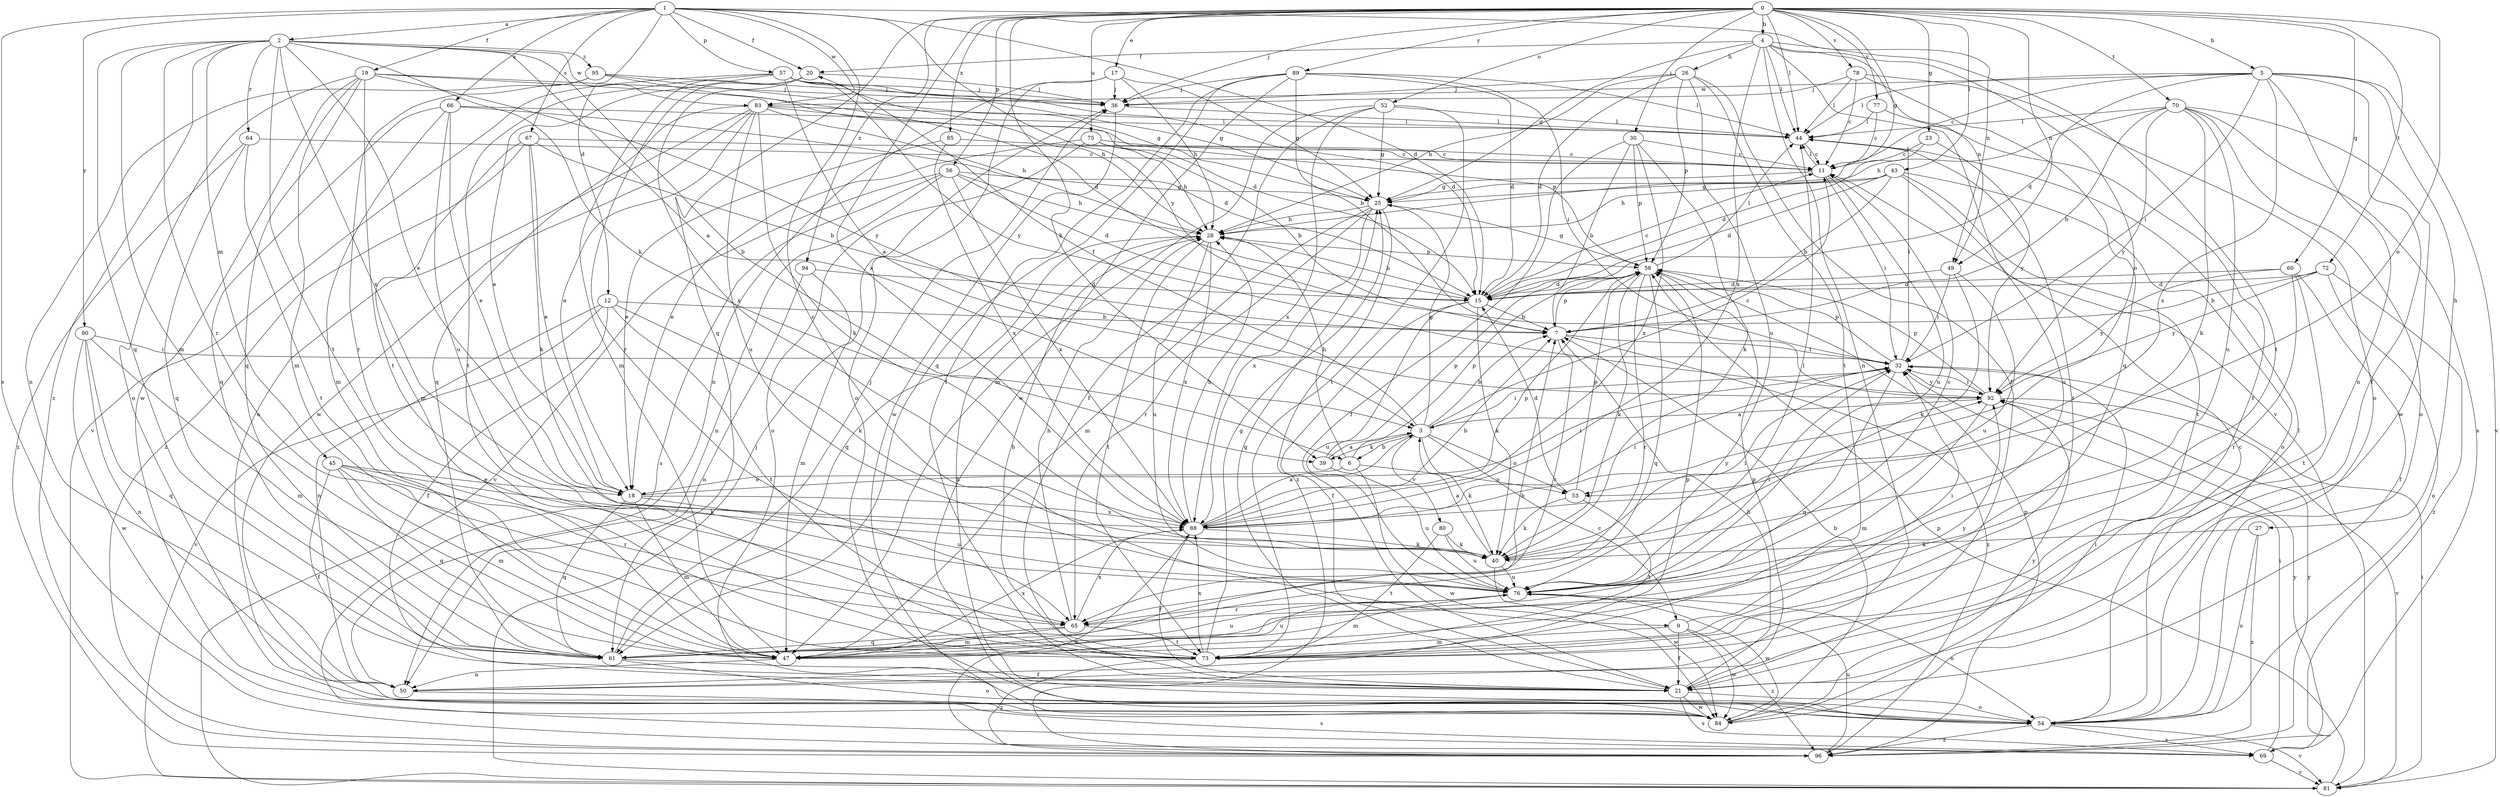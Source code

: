 strict digraph  {
0;
1;
2;
3;
4;
5;
6;
7;
9;
11;
12;
15;
17;
18;
19;
20;
21;
23;
25;
26;
27;
28;
30;
32;
36;
39;
40;
43;
44;
45;
47;
49;
50;
52;
53;
54;
56;
57;
58;
60;
61;
64;
65;
66;
67;
69;
70;
72;
73;
75;
76;
77;
78;
80;
81;
83;
84;
85;
88;
89;
90;
92;
94;
95;
96;
0 -> 4  [label=b];
0 -> 5  [label=b];
0 -> 17  [label=e];
0 -> 23  [label=g];
0 -> 25  [label=g];
0 -> 30  [label=i];
0 -> 36  [label=j];
0 -> 39  [label=k];
0 -> 43  [label=l];
0 -> 44  [label=l];
0 -> 49  [label=n];
0 -> 52  [label=o];
0 -> 53  [label=o];
0 -> 56  [label=p];
0 -> 60  [label=q];
0 -> 61  [label=q];
0 -> 70  [label=t];
0 -> 72  [label=t];
0 -> 75  [label=u];
0 -> 77  [label=v];
0 -> 78  [label=v];
0 -> 85  [label=x];
0 -> 88  [label=x];
0 -> 89  [label=y];
0 -> 94  [label=z];
1 -> 2  [label=a];
1 -> 9  [label=c];
1 -> 12  [label=d];
1 -> 15  [label=d];
1 -> 19  [label=f];
1 -> 20  [label=f];
1 -> 49  [label=n];
1 -> 57  [label=p];
1 -> 66  [label=s];
1 -> 67  [label=s];
1 -> 69  [label=s];
1 -> 83  [label=w];
1 -> 90  [label=y];
1 -> 92  [label=y];
2 -> 3  [label=a];
2 -> 6  [label=b];
2 -> 18  [label=e];
2 -> 39  [label=k];
2 -> 45  [label=m];
2 -> 47  [label=m];
2 -> 61  [label=q];
2 -> 64  [label=r];
2 -> 65  [label=r];
2 -> 73  [label=t];
2 -> 83  [label=w];
2 -> 88  [label=x];
2 -> 95  [label=z];
2 -> 96  [label=z];
3 -> 6  [label=b];
3 -> 7  [label=b];
3 -> 9  [label=c];
3 -> 11  [label=c];
3 -> 20  [label=f];
3 -> 25  [label=g];
3 -> 32  [label=i];
3 -> 39  [label=k];
3 -> 40  [label=k];
3 -> 53  [label=o];
3 -> 80  [label=v];
4 -> 20  [label=f];
4 -> 25  [label=g];
4 -> 26  [label=h];
4 -> 44  [label=l];
4 -> 49  [label=n];
4 -> 50  [label=n];
4 -> 53  [label=o];
4 -> 73  [label=t];
4 -> 81  [label=v];
4 -> 88  [label=x];
5 -> 11  [label=c];
5 -> 15  [label=d];
5 -> 21  [label=f];
5 -> 27  [label=h];
5 -> 32  [label=i];
5 -> 44  [label=l];
5 -> 50  [label=n];
5 -> 81  [label=v];
5 -> 83  [label=w];
5 -> 88  [label=x];
6 -> 18  [label=e];
6 -> 28  [label=h];
6 -> 53  [label=o];
6 -> 58  [label=p];
6 -> 84  [label=w];
7 -> 32  [label=i];
7 -> 58  [label=p];
7 -> 65  [label=r];
7 -> 96  [label=z];
9 -> 21  [label=f];
9 -> 32  [label=i];
9 -> 47  [label=m];
9 -> 84  [label=w];
9 -> 96  [label=z];
11 -> 25  [label=g];
11 -> 32  [label=i];
11 -> 44  [label=l];
11 -> 76  [label=u];
12 -> 7  [label=b];
12 -> 21  [label=f];
12 -> 40  [label=k];
12 -> 50  [label=n];
12 -> 73  [label=t];
12 -> 81  [label=v];
15 -> 7  [label=b];
15 -> 11  [label=c];
15 -> 21  [label=f];
15 -> 28  [label=h];
15 -> 40  [label=k];
15 -> 76  [label=u];
17 -> 25  [label=g];
17 -> 28  [label=h];
17 -> 36  [label=j];
17 -> 50  [label=n];
17 -> 54  [label=o];
18 -> 32  [label=i];
18 -> 47  [label=m];
18 -> 61  [label=q];
18 -> 76  [label=u];
18 -> 88  [label=x];
19 -> 15  [label=d];
19 -> 36  [label=j];
19 -> 47  [label=m];
19 -> 54  [label=o];
19 -> 61  [label=q];
19 -> 73  [label=t];
19 -> 84  [label=w];
19 -> 92  [label=y];
20 -> 36  [label=j];
20 -> 47  [label=m];
20 -> 65  [label=r];
20 -> 88  [label=x];
21 -> 7  [label=b];
21 -> 25  [label=g];
21 -> 54  [label=o];
21 -> 58  [label=p];
21 -> 69  [label=s];
21 -> 84  [label=w];
23 -> 11  [label=c];
23 -> 15  [label=d];
23 -> 92  [label=y];
25 -> 28  [label=h];
25 -> 47  [label=m];
25 -> 65  [label=r];
25 -> 88  [label=x];
25 -> 96  [label=z];
26 -> 15  [label=d];
26 -> 21  [label=f];
26 -> 28  [label=h];
26 -> 36  [label=j];
26 -> 58  [label=p];
26 -> 73  [label=t];
26 -> 76  [label=u];
27 -> 40  [label=k];
27 -> 54  [label=o];
27 -> 96  [label=z];
28 -> 58  [label=p];
28 -> 61  [label=q];
28 -> 73  [label=t];
28 -> 76  [label=u];
28 -> 88  [label=x];
30 -> 7  [label=b];
30 -> 11  [label=c];
30 -> 21  [label=f];
30 -> 40  [label=k];
30 -> 58  [label=p];
30 -> 88  [label=x];
32 -> 44  [label=l];
32 -> 58  [label=p];
32 -> 61  [label=q];
32 -> 92  [label=y];
36 -> 44  [label=l];
36 -> 84  [label=w];
39 -> 3  [label=a];
39 -> 58  [label=p];
39 -> 76  [label=u];
40 -> 3  [label=a];
40 -> 32  [label=i];
40 -> 76  [label=u];
40 -> 84  [label=w];
43 -> 7  [label=b];
43 -> 15  [label=d];
43 -> 25  [label=g];
43 -> 28  [label=h];
43 -> 54  [label=o];
43 -> 73  [label=t];
43 -> 76  [label=u];
44 -> 11  [label=c];
44 -> 73  [label=t];
45 -> 18  [label=e];
45 -> 21  [label=f];
45 -> 40  [label=k];
45 -> 47  [label=m];
45 -> 61  [label=q];
45 -> 65  [label=r];
47 -> 7  [label=b];
47 -> 50  [label=n];
47 -> 76  [label=u];
47 -> 88  [label=x];
49 -> 15  [label=d];
49 -> 32  [label=i];
49 -> 40  [label=k];
49 -> 76  [label=u];
50 -> 58  [label=p];
50 -> 69  [label=s];
52 -> 21  [label=f];
52 -> 25  [label=g];
52 -> 44  [label=l];
52 -> 47  [label=m];
52 -> 73  [label=t];
52 -> 88  [label=x];
53 -> 15  [label=d];
53 -> 40  [label=k];
53 -> 58  [label=p];
53 -> 73  [label=t];
54 -> 11  [label=c];
54 -> 28  [label=h];
54 -> 44  [label=l];
54 -> 69  [label=s];
54 -> 81  [label=v];
54 -> 96  [label=z];
56 -> 15  [label=d];
56 -> 25  [label=g];
56 -> 28  [label=h];
56 -> 50  [label=n];
56 -> 69  [label=s];
56 -> 81  [label=v];
56 -> 88  [label=x];
57 -> 3  [label=a];
57 -> 15  [label=d];
57 -> 18  [label=e];
57 -> 25  [label=g];
57 -> 28  [label=h];
57 -> 36  [label=j];
57 -> 73  [label=t];
57 -> 81  [label=v];
57 -> 92  [label=y];
58 -> 15  [label=d];
58 -> 25  [label=g];
58 -> 40  [label=k];
58 -> 44  [label=l];
58 -> 61  [label=q];
58 -> 65  [label=r];
60 -> 15  [label=d];
60 -> 21  [label=f];
60 -> 65  [label=r];
60 -> 73  [label=t];
60 -> 92  [label=y];
61 -> 21  [label=f];
61 -> 36  [label=j];
61 -> 54  [label=o];
61 -> 76  [label=u];
64 -> 11  [label=c];
64 -> 61  [label=q];
64 -> 73  [label=t];
64 -> 96  [label=z];
65 -> 28  [label=h];
65 -> 47  [label=m];
65 -> 61  [label=q];
65 -> 73  [label=t];
65 -> 88  [label=x];
66 -> 15  [label=d];
66 -> 18  [label=e];
66 -> 44  [label=l];
66 -> 47  [label=m];
66 -> 61  [label=q];
66 -> 76  [label=u];
67 -> 7  [label=b];
67 -> 11  [label=c];
67 -> 18  [label=e];
67 -> 40  [label=k];
67 -> 47  [label=m];
67 -> 96  [label=z];
69 -> 32  [label=i];
69 -> 81  [label=v];
69 -> 92  [label=y];
70 -> 7  [label=b];
70 -> 28  [label=h];
70 -> 40  [label=k];
70 -> 44  [label=l];
70 -> 54  [label=o];
70 -> 69  [label=s];
70 -> 76  [label=u];
70 -> 84  [label=w];
70 -> 92  [label=y];
72 -> 7  [label=b];
72 -> 15  [label=d];
72 -> 54  [label=o];
72 -> 92  [label=y];
72 -> 96  [label=z];
73 -> 25  [label=g];
73 -> 28  [label=h];
73 -> 88  [label=x];
73 -> 92  [label=y];
73 -> 96  [label=z];
75 -> 7  [label=b];
75 -> 11  [label=c];
75 -> 18  [label=e];
75 -> 28  [label=h];
75 -> 54  [label=o];
76 -> 11  [label=c];
76 -> 32  [label=i];
76 -> 44  [label=l];
76 -> 47  [label=m];
76 -> 54  [label=o];
76 -> 65  [label=r];
76 -> 84  [label=w];
77 -> 11  [label=c];
77 -> 21  [label=f];
77 -> 44  [label=l];
78 -> 11  [label=c];
78 -> 36  [label=j];
78 -> 44  [label=l];
78 -> 54  [label=o];
78 -> 61  [label=q];
80 -> 40  [label=k];
80 -> 73  [label=t];
80 -> 76  [label=u];
81 -> 32  [label=i];
81 -> 36  [label=j];
81 -> 58  [label=p];
83 -> 18  [label=e];
83 -> 28  [label=h];
83 -> 40  [label=k];
83 -> 44  [label=l];
83 -> 54  [label=o];
83 -> 58  [label=p];
83 -> 61  [label=q];
83 -> 76  [label=u];
83 -> 84  [label=w];
84 -> 7  [label=b];
84 -> 32  [label=i];
84 -> 92  [label=y];
85 -> 11  [label=c];
85 -> 18  [label=e];
85 -> 88  [label=x];
88 -> 3  [label=a];
88 -> 7  [label=b];
88 -> 21  [label=f];
88 -> 28  [label=h];
88 -> 32  [label=i];
88 -> 40  [label=k];
88 -> 58  [label=p];
88 -> 92  [label=y];
89 -> 7  [label=b];
89 -> 15  [label=d];
89 -> 21  [label=f];
89 -> 32  [label=i];
89 -> 36  [label=j];
89 -> 44  [label=l];
89 -> 61  [label=q];
89 -> 84  [label=w];
90 -> 32  [label=i];
90 -> 47  [label=m];
90 -> 50  [label=n];
90 -> 61  [label=q];
90 -> 84  [label=w];
92 -> 3  [label=a];
92 -> 32  [label=i];
92 -> 47  [label=m];
92 -> 58  [label=p];
92 -> 81  [label=v];
94 -> 15  [label=d];
94 -> 47  [label=m];
94 -> 50  [label=n];
95 -> 15  [label=d];
95 -> 25  [label=g];
95 -> 36  [label=j];
95 -> 50  [label=n];
95 -> 65  [label=r];
96 -> 58  [label=p];
96 -> 76  [label=u];
96 -> 88  [label=x];
96 -> 92  [label=y];
}
